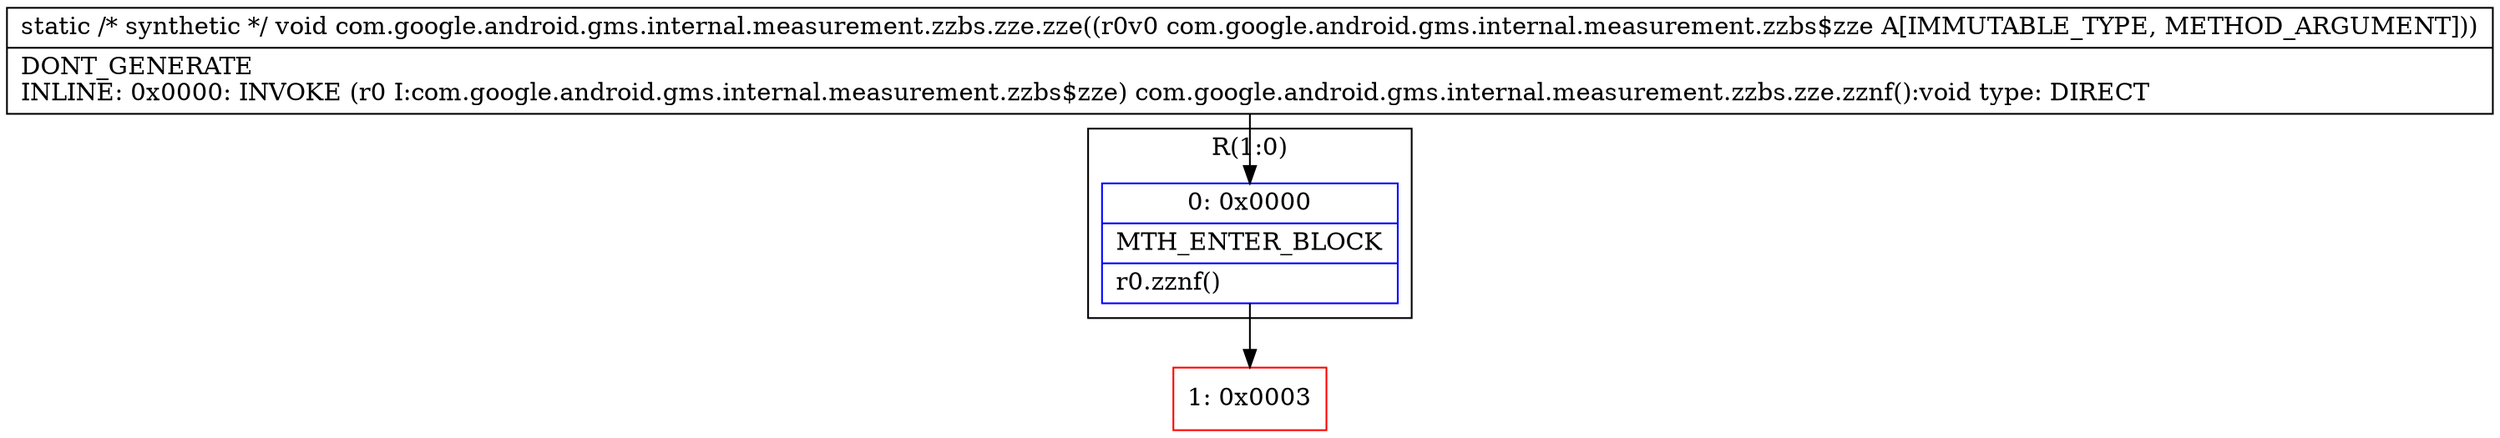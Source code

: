 digraph "CFG forcom.google.android.gms.internal.measurement.zzbs.zze.zze(Lcom\/google\/android\/gms\/internal\/measurement\/zzbs$zze;)V" {
subgraph cluster_Region_818308007 {
label = "R(1:0)";
node [shape=record,color=blue];
Node_0 [shape=record,label="{0\:\ 0x0000|MTH_ENTER_BLOCK\l|r0.zznf()\l}"];
}
Node_1 [shape=record,color=red,label="{1\:\ 0x0003}"];
MethodNode[shape=record,label="{static \/* synthetic *\/ void com.google.android.gms.internal.measurement.zzbs.zze.zze((r0v0 com.google.android.gms.internal.measurement.zzbs$zze A[IMMUTABLE_TYPE, METHOD_ARGUMENT]))  | DONT_GENERATE\lINLINE: 0x0000: INVOKE  (r0 I:com.google.android.gms.internal.measurement.zzbs$zze) com.google.android.gms.internal.measurement.zzbs.zze.zznf():void type: DIRECT\l}"];
MethodNode -> Node_0;
Node_0 -> Node_1;
}

